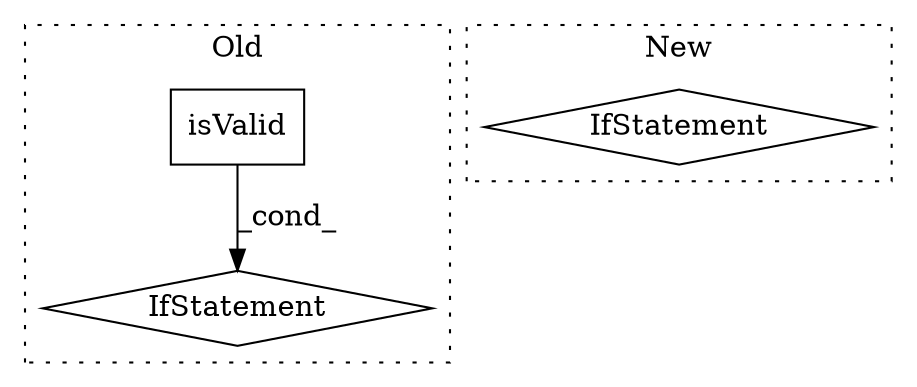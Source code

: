 digraph G {
subgraph cluster0 {
1 [label="isValid" a="32" s="71332" l="9" shape="box"];
3 [label="IfStatement" a="25" s="71341" l="3" shape="diamond"];
label = "Old";
style="dotted";
}
subgraph cluster1 {
2 [label="IfStatement" a="25" s="71320,71353" l="4,2" shape="diamond"];
label = "New";
style="dotted";
}
1 -> 3 [label="_cond_"];
}